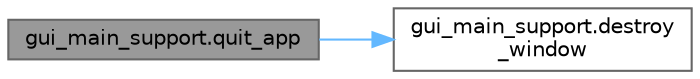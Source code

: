 digraph "gui_main_support.quit_app"
{
 // LATEX_PDF_SIZE
  bgcolor="transparent";
  edge [fontname=Helvetica,fontsize=10,labelfontname=Helvetica,labelfontsize=10];
  node [fontname=Helvetica,fontsize=10,shape=box,height=0.2,width=0.4];
  rankdir="LR";
  Node1 [id="Node000001",label="gui_main_support.quit_app",height=0.2,width=0.4,color="gray40", fillcolor="grey60", style="filled", fontcolor="black",tooltip=" "];
  Node1 -> Node2 [id="edge1_Node000001_Node000002",color="steelblue1",style="solid",tooltip=" "];
  Node2 [id="Node000002",label="gui_main_support.destroy\l_window",height=0.2,width=0.4,color="grey40", fillcolor="white", style="filled",URL="$namespacegui__main__support.html#a76b0756ebd8d5707848d84a72faf28f3",tooltip=" "];
}
